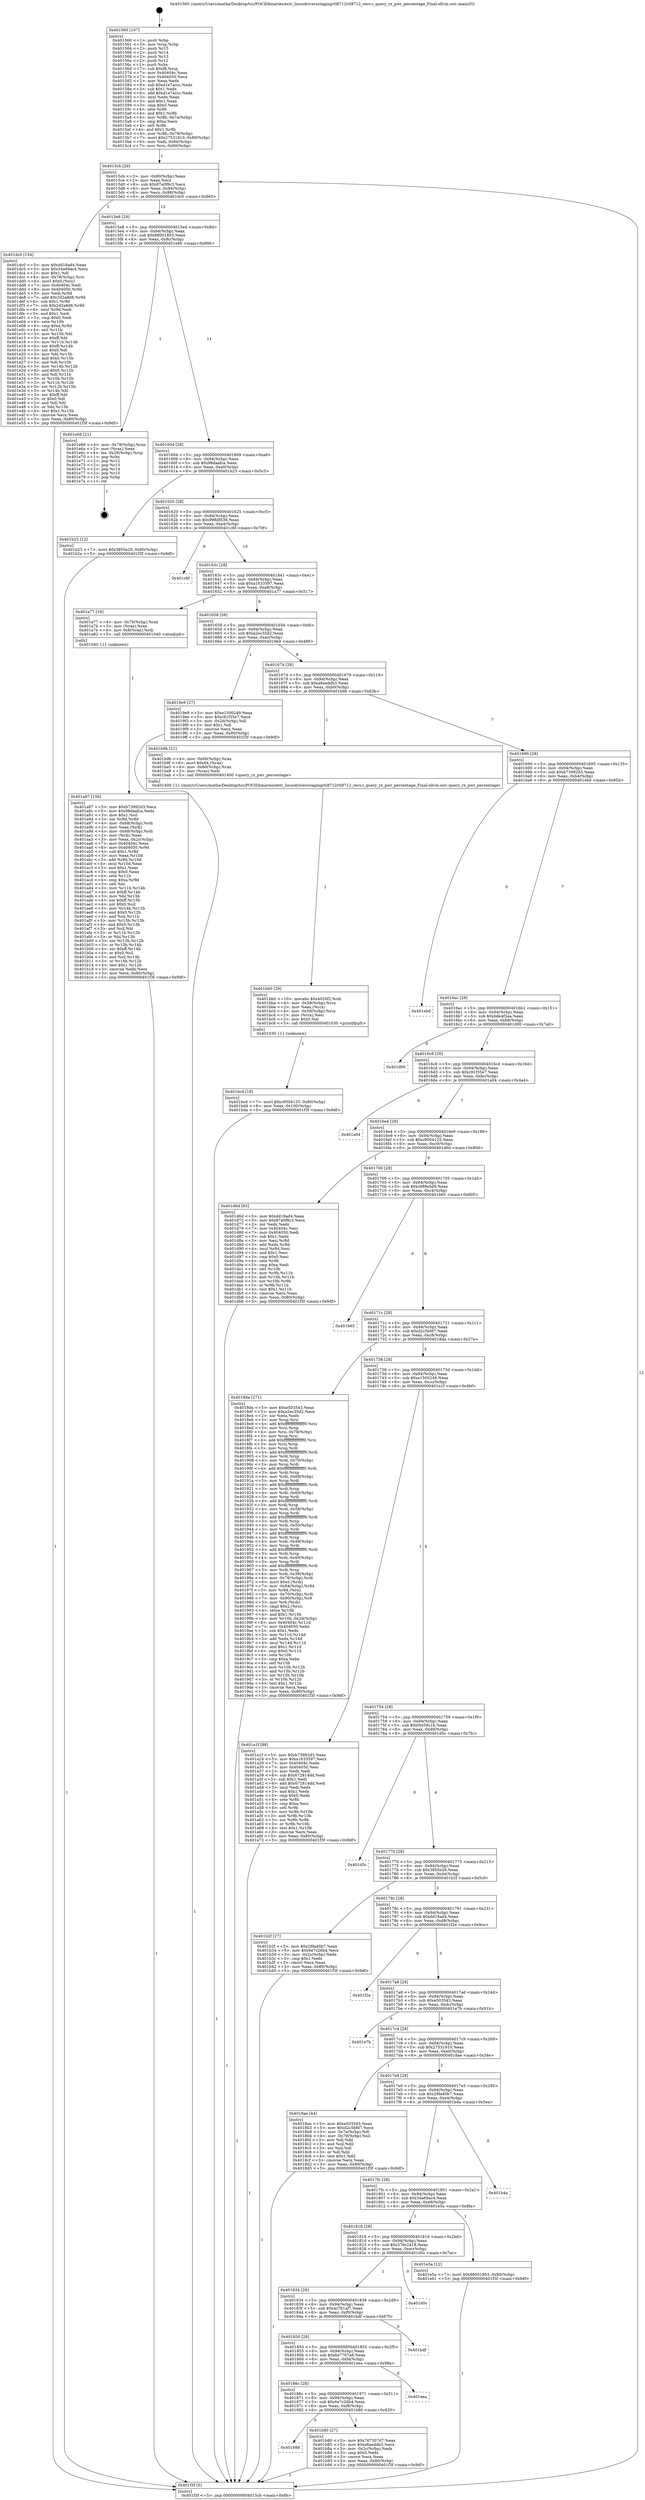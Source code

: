 digraph "0x401560" {
  label = "0x401560 (/mnt/c/Users/mathe/Desktop/tcc/POCII/binaries/extr_linuxdriversstagingrtl8712rtl8712_recv.c_query_rx_pwr_percentage_Final-ollvm.out::main(0))"
  labelloc = "t"
  node[shape=record]

  Entry [label="",width=0.3,height=0.3,shape=circle,fillcolor=black,style=filled]
  "0x4015cb" [label="{
     0x4015cb [29]\l
     | [instrs]\l
     &nbsp;&nbsp;0x4015cb \<+3\>: mov -0x80(%rbp),%eax\l
     &nbsp;&nbsp;0x4015ce \<+2\>: mov %eax,%ecx\l
     &nbsp;&nbsp;0x4015d0 \<+6\>: sub $0x87a0f8c3,%ecx\l
     &nbsp;&nbsp;0x4015d6 \<+6\>: mov %eax,-0x94(%rbp)\l
     &nbsp;&nbsp;0x4015dc \<+6\>: mov %ecx,-0x98(%rbp)\l
     &nbsp;&nbsp;0x4015e2 \<+6\>: je 0000000000401dc0 \<main+0x860\>\l
  }"]
  "0x401dc0" [label="{
     0x401dc0 [154]\l
     | [instrs]\l
     &nbsp;&nbsp;0x401dc0 \<+5\>: mov $0xdd18ad4,%eax\l
     &nbsp;&nbsp;0x401dc5 \<+5\>: mov $0x34a69ac4,%ecx\l
     &nbsp;&nbsp;0x401dca \<+2\>: mov $0x1,%dl\l
     &nbsp;&nbsp;0x401dcc \<+4\>: mov -0x78(%rbp),%rsi\l
     &nbsp;&nbsp;0x401dd0 \<+6\>: movl $0x0,(%rsi)\l
     &nbsp;&nbsp;0x401dd6 \<+7\>: mov 0x40404c,%edi\l
     &nbsp;&nbsp;0x401ddd \<+8\>: mov 0x404050,%r8d\l
     &nbsp;&nbsp;0x401de5 \<+3\>: mov %edi,%r9d\l
     &nbsp;&nbsp;0x401de8 \<+7\>: add $0x2d2a8d8,%r9d\l
     &nbsp;&nbsp;0x401def \<+4\>: sub $0x1,%r9d\l
     &nbsp;&nbsp;0x401df3 \<+7\>: sub $0x2d2a8d8,%r9d\l
     &nbsp;&nbsp;0x401dfa \<+4\>: imul %r9d,%edi\l
     &nbsp;&nbsp;0x401dfe \<+3\>: and $0x1,%edi\l
     &nbsp;&nbsp;0x401e01 \<+3\>: cmp $0x0,%edi\l
     &nbsp;&nbsp;0x401e04 \<+4\>: sete %r10b\l
     &nbsp;&nbsp;0x401e08 \<+4\>: cmp $0xa,%r8d\l
     &nbsp;&nbsp;0x401e0c \<+4\>: setl %r11b\l
     &nbsp;&nbsp;0x401e10 \<+3\>: mov %r10b,%bl\l
     &nbsp;&nbsp;0x401e13 \<+3\>: xor $0xff,%bl\l
     &nbsp;&nbsp;0x401e16 \<+3\>: mov %r11b,%r14b\l
     &nbsp;&nbsp;0x401e19 \<+4\>: xor $0xff,%r14b\l
     &nbsp;&nbsp;0x401e1d \<+3\>: xor $0x0,%dl\l
     &nbsp;&nbsp;0x401e20 \<+3\>: mov %bl,%r15b\l
     &nbsp;&nbsp;0x401e23 \<+4\>: and $0x0,%r15b\l
     &nbsp;&nbsp;0x401e27 \<+3\>: and %dl,%r10b\l
     &nbsp;&nbsp;0x401e2a \<+3\>: mov %r14b,%r12b\l
     &nbsp;&nbsp;0x401e2d \<+4\>: and $0x0,%r12b\l
     &nbsp;&nbsp;0x401e31 \<+3\>: and %dl,%r11b\l
     &nbsp;&nbsp;0x401e34 \<+3\>: or %r10b,%r15b\l
     &nbsp;&nbsp;0x401e37 \<+3\>: or %r11b,%r12b\l
     &nbsp;&nbsp;0x401e3a \<+3\>: xor %r12b,%r15b\l
     &nbsp;&nbsp;0x401e3d \<+3\>: or %r14b,%bl\l
     &nbsp;&nbsp;0x401e40 \<+3\>: xor $0xff,%bl\l
     &nbsp;&nbsp;0x401e43 \<+3\>: or $0x0,%dl\l
     &nbsp;&nbsp;0x401e46 \<+2\>: and %dl,%bl\l
     &nbsp;&nbsp;0x401e48 \<+3\>: or %bl,%r15b\l
     &nbsp;&nbsp;0x401e4b \<+4\>: test $0x1,%r15b\l
     &nbsp;&nbsp;0x401e4f \<+3\>: cmovne %ecx,%eax\l
     &nbsp;&nbsp;0x401e52 \<+3\>: mov %eax,-0x80(%rbp)\l
     &nbsp;&nbsp;0x401e55 \<+5\>: jmp 0000000000401f3f \<main+0x9df\>\l
  }"]
  "0x4015e8" [label="{
     0x4015e8 [28]\l
     | [instrs]\l
     &nbsp;&nbsp;0x4015e8 \<+5\>: jmp 00000000004015ed \<main+0x8d\>\l
     &nbsp;&nbsp;0x4015ed \<+6\>: mov -0x94(%rbp),%eax\l
     &nbsp;&nbsp;0x4015f3 \<+5\>: sub $0x88001803,%eax\l
     &nbsp;&nbsp;0x4015f8 \<+6\>: mov %eax,-0x9c(%rbp)\l
     &nbsp;&nbsp;0x4015fe \<+6\>: je 0000000000401e66 \<main+0x906\>\l
  }"]
  Exit [label="",width=0.3,height=0.3,shape=circle,fillcolor=black,style=filled,peripheries=2]
  "0x401e66" [label="{
     0x401e66 [21]\l
     | [instrs]\l
     &nbsp;&nbsp;0x401e66 \<+4\>: mov -0x78(%rbp),%rax\l
     &nbsp;&nbsp;0x401e6a \<+2\>: mov (%rax),%eax\l
     &nbsp;&nbsp;0x401e6c \<+4\>: lea -0x28(%rbp),%rsp\l
     &nbsp;&nbsp;0x401e70 \<+1\>: pop %rbx\l
     &nbsp;&nbsp;0x401e71 \<+2\>: pop %r12\l
     &nbsp;&nbsp;0x401e73 \<+2\>: pop %r13\l
     &nbsp;&nbsp;0x401e75 \<+2\>: pop %r14\l
     &nbsp;&nbsp;0x401e77 \<+2\>: pop %r15\l
     &nbsp;&nbsp;0x401e79 \<+1\>: pop %rbp\l
     &nbsp;&nbsp;0x401e7a \<+1\>: ret\l
  }"]
  "0x401604" [label="{
     0x401604 [28]\l
     | [instrs]\l
     &nbsp;&nbsp;0x401604 \<+5\>: jmp 0000000000401609 \<main+0xa9\>\l
     &nbsp;&nbsp;0x401609 \<+6\>: mov -0x94(%rbp),%eax\l
     &nbsp;&nbsp;0x40160f \<+5\>: sub $0x98daafca,%eax\l
     &nbsp;&nbsp;0x401614 \<+6\>: mov %eax,-0xa0(%rbp)\l
     &nbsp;&nbsp;0x40161a \<+6\>: je 0000000000401b23 \<main+0x5c3\>\l
  }"]
  "0x401bcd" [label="{
     0x401bcd [18]\l
     | [instrs]\l
     &nbsp;&nbsp;0x401bcd \<+7\>: movl $0xc9504125,-0x80(%rbp)\l
     &nbsp;&nbsp;0x401bd4 \<+6\>: mov %eax,-0x100(%rbp)\l
     &nbsp;&nbsp;0x401bda \<+5\>: jmp 0000000000401f3f \<main+0x9df\>\l
  }"]
  "0x401b23" [label="{
     0x401b23 [12]\l
     | [instrs]\l
     &nbsp;&nbsp;0x401b23 \<+7\>: movl $0x3855e29,-0x80(%rbp)\l
     &nbsp;&nbsp;0x401b2a \<+5\>: jmp 0000000000401f3f \<main+0x9df\>\l
  }"]
  "0x401620" [label="{
     0x401620 [28]\l
     | [instrs]\l
     &nbsp;&nbsp;0x401620 \<+5\>: jmp 0000000000401625 \<main+0xc5\>\l
     &nbsp;&nbsp;0x401625 \<+6\>: mov -0x94(%rbp),%eax\l
     &nbsp;&nbsp;0x40162b \<+5\>: sub $0x998df536,%eax\l
     &nbsp;&nbsp;0x401630 \<+6\>: mov %eax,-0xa4(%rbp)\l
     &nbsp;&nbsp;0x401636 \<+6\>: je 0000000000401c6f \<main+0x70f\>\l
  }"]
  "0x401bb0" [label="{
     0x401bb0 [29]\l
     | [instrs]\l
     &nbsp;&nbsp;0x401bb0 \<+10\>: movabs $0x4020f2,%rdi\l
     &nbsp;&nbsp;0x401bba \<+4\>: mov -0x58(%rbp),%rcx\l
     &nbsp;&nbsp;0x401bbe \<+2\>: mov %eax,(%rcx)\l
     &nbsp;&nbsp;0x401bc0 \<+4\>: mov -0x58(%rbp),%rcx\l
     &nbsp;&nbsp;0x401bc4 \<+2\>: mov (%rcx),%esi\l
     &nbsp;&nbsp;0x401bc6 \<+2\>: mov $0x0,%al\l
     &nbsp;&nbsp;0x401bc8 \<+5\>: call 0000000000401030 \<printf@plt\>\l
     | [calls]\l
     &nbsp;&nbsp;0x401030 \{1\} (unknown)\l
  }"]
  "0x401c6f" [label="{
     0x401c6f\l
  }", style=dashed]
  "0x40163c" [label="{
     0x40163c [28]\l
     | [instrs]\l
     &nbsp;&nbsp;0x40163c \<+5\>: jmp 0000000000401641 \<main+0xe1\>\l
     &nbsp;&nbsp;0x401641 \<+6\>: mov -0x94(%rbp),%eax\l
     &nbsp;&nbsp;0x401647 \<+5\>: sub $0xa1633597,%eax\l
     &nbsp;&nbsp;0x40164c \<+6\>: mov %eax,-0xa8(%rbp)\l
     &nbsp;&nbsp;0x401652 \<+6\>: je 0000000000401a77 \<main+0x517\>\l
  }"]
  "0x401888" [label="{
     0x401888\l
  }", style=dashed]
  "0x401a77" [label="{
     0x401a77 [16]\l
     | [instrs]\l
     &nbsp;&nbsp;0x401a77 \<+4\>: mov -0x70(%rbp),%rax\l
     &nbsp;&nbsp;0x401a7b \<+3\>: mov (%rax),%rax\l
     &nbsp;&nbsp;0x401a7e \<+4\>: mov 0x8(%rax),%rdi\l
     &nbsp;&nbsp;0x401a82 \<+5\>: call 0000000000401040 \<atoi@plt\>\l
     | [calls]\l
     &nbsp;&nbsp;0x401040 \{1\} (unknown)\l
  }"]
  "0x401658" [label="{
     0x401658 [28]\l
     | [instrs]\l
     &nbsp;&nbsp;0x401658 \<+5\>: jmp 000000000040165d \<main+0xfd\>\l
     &nbsp;&nbsp;0x40165d \<+6\>: mov -0x94(%rbp),%eax\l
     &nbsp;&nbsp;0x401663 \<+5\>: sub $0xa2ec35d2,%eax\l
     &nbsp;&nbsp;0x401668 \<+6\>: mov %eax,-0xac(%rbp)\l
     &nbsp;&nbsp;0x40166e \<+6\>: je 00000000004019e9 \<main+0x489\>\l
  }"]
  "0x401b80" [label="{
     0x401b80 [27]\l
     | [instrs]\l
     &nbsp;&nbsp;0x401b80 \<+5\>: mov $0x767307d7,%eax\l
     &nbsp;&nbsp;0x401b85 \<+5\>: mov $0xa6aeddb3,%ecx\l
     &nbsp;&nbsp;0x401b8a \<+3\>: mov -0x2c(%rbp),%edx\l
     &nbsp;&nbsp;0x401b8d \<+3\>: cmp $0x0,%edx\l
     &nbsp;&nbsp;0x401b90 \<+3\>: cmove %ecx,%eax\l
     &nbsp;&nbsp;0x401b93 \<+3\>: mov %eax,-0x80(%rbp)\l
     &nbsp;&nbsp;0x401b96 \<+5\>: jmp 0000000000401f3f \<main+0x9df\>\l
  }"]
  "0x4019e9" [label="{
     0x4019e9 [27]\l
     | [instrs]\l
     &nbsp;&nbsp;0x4019e9 \<+5\>: mov $0xe1500249,%eax\l
     &nbsp;&nbsp;0x4019ee \<+5\>: mov $0xc91f35e7,%ecx\l
     &nbsp;&nbsp;0x4019f3 \<+3\>: mov -0x2d(%rbp),%dl\l
     &nbsp;&nbsp;0x4019f6 \<+3\>: test $0x1,%dl\l
     &nbsp;&nbsp;0x4019f9 \<+3\>: cmovne %ecx,%eax\l
     &nbsp;&nbsp;0x4019fc \<+3\>: mov %eax,-0x80(%rbp)\l
     &nbsp;&nbsp;0x4019ff \<+5\>: jmp 0000000000401f3f \<main+0x9df\>\l
  }"]
  "0x401674" [label="{
     0x401674 [28]\l
     | [instrs]\l
     &nbsp;&nbsp;0x401674 \<+5\>: jmp 0000000000401679 \<main+0x119\>\l
     &nbsp;&nbsp;0x401679 \<+6\>: mov -0x94(%rbp),%eax\l
     &nbsp;&nbsp;0x40167f \<+5\>: sub $0xa6aeddb3,%eax\l
     &nbsp;&nbsp;0x401684 \<+6\>: mov %eax,-0xb0(%rbp)\l
     &nbsp;&nbsp;0x40168a \<+6\>: je 0000000000401b9b \<main+0x63b\>\l
  }"]
  "0x40186c" [label="{
     0x40186c [28]\l
     | [instrs]\l
     &nbsp;&nbsp;0x40186c \<+5\>: jmp 0000000000401871 \<main+0x311\>\l
     &nbsp;&nbsp;0x401871 \<+6\>: mov -0x94(%rbp),%eax\l
     &nbsp;&nbsp;0x401877 \<+5\>: sub $0x6e7c26b4,%eax\l
     &nbsp;&nbsp;0x40187c \<+6\>: mov %eax,-0xf8(%rbp)\l
     &nbsp;&nbsp;0x401882 \<+6\>: je 0000000000401b80 \<main+0x620\>\l
  }"]
  "0x401b9b" [label="{
     0x401b9b [21]\l
     | [instrs]\l
     &nbsp;&nbsp;0x401b9b \<+4\>: mov -0x60(%rbp),%rax\l
     &nbsp;&nbsp;0x401b9f \<+6\>: movl $0x64,(%rax)\l
     &nbsp;&nbsp;0x401ba5 \<+4\>: mov -0x60(%rbp),%rax\l
     &nbsp;&nbsp;0x401ba9 \<+2\>: mov (%rax),%edi\l
     &nbsp;&nbsp;0x401bab \<+5\>: call 0000000000401400 \<query_rx_pwr_percentage\>\l
     | [calls]\l
     &nbsp;&nbsp;0x401400 \{1\} (/mnt/c/Users/mathe/Desktop/tcc/POCII/binaries/extr_linuxdriversstagingrtl8712rtl8712_recv.c_query_rx_pwr_percentage_Final-ollvm.out::query_rx_pwr_percentage)\l
  }"]
  "0x401690" [label="{
     0x401690 [28]\l
     | [instrs]\l
     &nbsp;&nbsp;0x401690 \<+5\>: jmp 0000000000401695 \<main+0x135\>\l
     &nbsp;&nbsp;0x401695 \<+6\>: mov -0x94(%rbp),%eax\l
     &nbsp;&nbsp;0x40169b \<+5\>: sub $0xb73992d3,%eax\l
     &nbsp;&nbsp;0x4016a0 \<+6\>: mov %eax,-0xb4(%rbp)\l
     &nbsp;&nbsp;0x4016a6 \<+6\>: je 0000000000401ebd \<main+0x95d\>\l
  }"]
  "0x401eea" [label="{
     0x401eea\l
  }", style=dashed]
  "0x401ebd" [label="{
     0x401ebd\l
  }", style=dashed]
  "0x4016ac" [label="{
     0x4016ac [28]\l
     | [instrs]\l
     &nbsp;&nbsp;0x4016ac \<+5\>: jmp 00000000004016b1 \<main+0x151\>\l
     &nbsp;&nbsp;0x4016b1 \<+6\>: mov -0x94(%rbp),%eax\l
     &nbsp;&nbsp;0x4016b7 \<+5\>: sub $0xbde4f3ea,%eax\l
     &nbsp;&nbsp;0x4016bc \<+6\>: mov %eax,-0xb8(%rbp)\l
     &nbsp;&nbsp;0x4016c2 \<+6\>: je 0000000000401d00 \<main+0x7a0\>\l
  }"]
  "0x401850" [label="{
     0x401850 [28]\l
     | [instrs]\l
     &nbsp;&nbsp;0x401850 \<+5\>: jmp 0000000000401855 \<main+0x2f5\>\l
     &nbsp;&nbsp;0x401855 \<+6\>: mov -0x94(%rbp),%eax\l
     &nbsp;&nbsp;0x40185b \<+5\>: sub $0x6e7767a6,%eax\l
     &nbsp;&nbsp;0x401860 \<+6\>: mov %eax,-0xf4(%rbp)\l
     &nbsp;&nbsp;0x401866 \<+6\>: je 0000000000401eea \<main+0x98a\>\l
  }"]
  "0x401d00" [label="{
     0x401d00\l
  }", style=dashed]
  "0x4016c8" [label="{
     0x4016c8 [28]\l
     | [instrs]\l
     &nbsp;&nbsp;0x4016c8 \<+5\>: jmp 00000000004016cd \<main+0x16d\>\l
     &nbsp;&nbsp;0x4016cd \<+6\>: mov -0x94(%rbp),%eax\l
     &nbsp;&nbsp;0x4016d3 \<+5\>: sub $0xc91f35e7,%eax\l
     &nbsp;&nbsp;0x4016d8 \<+6\>: mov %eax,-0xbc(%rbp)\l
     &nbsp;&nbsp;0x4016de \<+6\>: je 0000000000401a04 \<main+0x4a4\>\l
  }"]
  "0x401bdf" [label="{
     0x401bdf\l
  }", style=dashed]
  "0x401a04" [label="{
     0x401a04\l
  }", style=dashed]
  "0x4016e4" [label="{
     0x4016e4 [28]\l
     | [instrs]\l
     &nbsp;&nbsp;0x4016e4 \<+5\>: jmp 00000000004016e9 \<main+0x189\>\l
     &nbsp;&nbsp;0x4016e9 \<+6\>: mov -0x94(%rbp),%eax\l
     &nbsp;&nbsp;0x4016ef \<+5\>: sub $0xc9504125,%eax\l
     &nbsp;&nbsp;0x4016f4 \<+6\>: mov %eax,-0xc0(%rbp)\l
     &nbsp;&nbsp;0x4016fa \<+6\>: je 0000000000401d6d \<main+0x80d\>\l
  }"]
  "0x401834" [label="{
     0x401834 [28]\l
     | [instrs]\l
     &nbsp;&nbsp;0x401834 \<+5\>: jmp 0000000000401839 \<main+0x2d9\>\l
     &nbsp;&nbsp;0x401839 \<+6\>: mov -0x94(%rbp),%eax\l
     &nbsp;&nbsp;0x40183f \<+5\>: sub $0x4c761af7,%eax\l
     &nbsp;&nbsp;0x401844 \<+6\>: mov %eax,-0xf0(%rbp)\l
     &nbsp;&nbsp;0x40184a \<+6\>: je 0000000000401bdf \<main+0x67f\>\l
  }"]
  "0x401d6d" [label="{
     0x401d6d [83]\l
     | [instrs]\l
     &nbsp;&nbsp;0x401d6d \<+5\>: mov $0xdd18ad4,%eax\l
     &nbsp;&nbsp;0x401d72 \<+5\>: mov $0x87a0f8c3,%ecx\l
     &nbsp;&nbsp;0x401d77 \<+2\>: xor %edx,%edx\l
     &nbsp;&nbsp;0x401d79 \<+7\>: mov 0x40404c,%esi\l
     &nbsp;&nbsp;0x401d80 \<+7\>: mov 0x404050,%edi\l
     &nbsp;&nbsp;0x401d87 \<+3\>: sub $0x1,%edx\l
     &nbsp;&nbsp;0x401d8a \<+3\>: mov %esi,%r8d\l
     &nbsp;&nbsp;0x401d8d \<+3\>: add %edx,%r8d\l
     &nbsp;&nbsp;0x401d90 \<+4\>: imul %r8d,%esi\l
     &nbsp;&nbsp;0x401d94 \<+3\>: and $0x1,%esi\l
     &nbsp;&nbsp;0x401d97 \<+3\>: cmp $0x0,%esi\l
     &nbsp;&nbsp;0x401d9a \<+4\>: sete %r9b\l
     &nbsp;&nbsp;0x401d9e \<+3\>: cmp $0xa,%edi\l
     &nbsp;&nbsp;0x401da1 \<+4\>: setl %r10b\l
     &nbsp;&nbsp;0x401da5 \<+3\>: mov %r9b,%r11b\l
     &nbsp;&nbsp;0x401da8 \<+3\>: and %r10b,%r11b\l
     &nbsp;&nbsp;0x401dab \<+3\>: xor %r10b,%r9b\l
     &nbsp;&nbsp;0x401dae \<+3\>: or %r9b,%r11b\l
     &nbsp;&nbsp;0x401db1 \<+4\>: test $0x1,%r11b\l
     &nbsp;&nbsp;0x401db5 \<+3\>: cmovne %ecx,%eax\l
     &nbsp;&nbsp;0x401db8 \<+3\>: mov %eax,-0x80(%rbp)\l
     &nbsp;&nbsp;0x401dbb \<+5\>: jmp 0000000000401f3f \<main+0x9df\>\l
  }"]
  "0x401700" [label="{
     0x401700 [28]\l
     | [instrs]\l
     &nbsp;&nbsp;0x401700 \<+5\>: jmp 0000000000401705 \<main+0x1a5\>\l
     &nbsp;&nbsp;0x401705 \<+6\>: mov -0x94(%rbp),%eax\l
     &nbsp;&nbsp;0x40170b \<+5\>: sub $0xc989a5d9,%eax\l
     &nbsp;&nbsp;0x401710 \<+6\>: mov %eax,-0xc4(%rbp)\l
     &nbsp;&nbsp;0x401716 \<+6\>: je 0000000000401b65 \<main+0x605\>\l
  }"]
  "0x401d0c" [label="{
     0x401d0c\l
  }", style=dashed]
  "0x401b65" [label="{
     0x401b65\l
  }", style=dashed]
  "0x40171c" [label="{
     0x40171c [28]\l
     | [instrs]\l
     &nbsp;&nbsp;0x40171c \<+5\>: jmp 0000000000401721 \<main+0x1c1\>\l
     &nbsp;&nbsp;0x401721 \<+6\>: mov -0x94(%rbp),%eax\l
     &nbsp;&nbsp;0x401727 \<+5\>: sub $0xd2c5bfd7,%eax\l
     &nbsp;&nbsp;0x40172c \<+6\>: mov %eax,-0xc8(%rbp)\l
     &nbsp;&nbsp;0x401732 \<+6\>: je 00000000004018da \<main+0x37a\>\l
  }"]
  "0x401818" [label="{
     0x401818 [28]\l
     | [instrs]\l
     &nbsp;&nbsp;0x401818 \<+5\>: jmp 000000000040181d \<main+0x2bd\>\l
     &nbsp;&nbsp;0x40181d \<+6\>: mov -0x94(%rbp),%eax\l
     &nbsp;&nbsp;0x401823 \<+5\>: sub $0x376c2418,%eax\l
     &nbsp;&nbsp;0x401828 \<+6\>: mov %eax,-0xec(%rbp)\l
     &nbsp;&nbsp;0x40182e \<+6\>: je 0000000000401d0c \<main+0x7ac\>\l
  }"]
  "0x4018da" [label="{
     0x4018da [271]\l
     | [instrs]\l
     &nbsp;&nbsp;0x4018da \<+5\>: mov $0xe503543,%eax\l
     &nbsp;&nbsp;0x4018df \<+5\>: mov $0xa2ec35d2,%ecx\l
     &nbsp;&nbsp;0x4018e4 \<+2\>: xor %edx,%edx\l
     &nbsp;&nbsp;0x4018e6 \<+3\>: mov %rsp,%rsi\l
     &nbsp;&nbsp;0x4018e9 \<+4\>: add $0xfffffffffffffff0,%rsi\l
     &nbsp;&nbsp;0x4018ed \<+3\>: mov %rsi,%rsp\l
     &nbsp;&nbsp;0x4018f0 \<+4\>: mov %rsi,-0x78(%rbp)\l
     &nbsp;&nbsp;0x4018f4 \<+3\>: mov %rsp,%rsi\l
     &nbsp;&nbsp;0x4018f7 \<+4\>: add $0xfffffffffffffff0,%rsi\l
     &nbsp;&nbsp;0x4018fb \<+3\>: mov %rsi,%rsp\l
     &nbsp;&nbsp;0x4018fe \<+3\>: mov %rsp,%rdi\l
     &nbsp;&nbsp;0x401901 \<+4\>: add $0xfffffffffffffff0,%rdi\l
     &nbsp;&nbsp;0x401905 \<+3\>: mov %rdi,%rsp\l
     &nbsp;&nbsp;0x401908 \<+4\>: mov %rdi,-0x70(%rbp)\l
     &nbsp;&nbsp;0x40190c \<+3\>: mov %rsp,%rdi\l
     &nbsp;&nbsp;0x40190f \<+4\>: add $0xfffffffffffffff0,%rdi\l
     &nbsp;&nbsp;0x401913 \<+3\>: mov %rdi,%rsp\l
     &nbsp;&nbsp;0x401916 \<+4\>: mov %rdi,-0x68(%rbp)\l
     &nbsp;&nbsp;0x40191a \<+3\>: mov %rsp,%rdi\l
     &nbsp;&nbsp;0x40191d \<+4\>: add $0xfffffffffffffff0,%rdi\l
     &nbsp;&nbsp;0x401921 \<+3\>: mov %rdi,%rsp\l
     &nbsp;&nbsp;0x401924 \<+4\>: mov %rdi,-0x60(%rbp)\l
     &nbsp;&nbsp;0x401928 \<+3\>: mov %rsp,%rdi\l
     &nbsp;&nbsp;0x40192b \<+4\>: add $0xfffffffffffffff0,%rdi\l
     &nbsp;&nbsp;0x40192f \<+3\>: mov %rdi,%rsp\l
     &nbsp;&nbsp;0x401932 \<+4\>: mov %rdi,-0x58(%rbp)\l
     &nbsp;&nbsp;0x401936 \<+3\>: mov %rsp,%rdi\l
     &nbsp;&nbsp;0x401939 \<+4\>: add $0xfffffffffffffff0,%rdi\l
     &nbsp;&nbsp;0x40193d \<+3\>: mov %rdi,%rsp\l
     &nbsp;&nbsp;0x401940 \<+4\>: mov %rdi,-0x50(%rbp)\l
     &nbsp;&nbsp;0x401944 \<+3\>: mov %rsp,%rdi\l
     &nbsp;&nbsp;0x401947 \<+4\>: add $0xfffffffffffffff0,%rdi\l
     &nbsp;&nbsp;0x40194b \<+3\>: mov %rdi,%rsp\l
     &nbsp;&nbsp;0x40194e \<+4\>: mov %rdi,-0x48(%rbp)\l
     &nbsp;&nbsp;0x401952 \<+3\>: mov %rsp,%rdi\l
     &nbsp;&nbsp;0x401955 \<+4\>: add $0xfffffffffffffff0,%rdi\l
     &nbsp;&nbsp;0x401959 \<+3\>: mov %rdi,%rsp\l
     &nbsp;&nbsp;0x40195c \<+4\>: mov %rdi,-0x40(%rbp)\l
     &nbsp;&nbsp;0x401960 \<+3\>: mov %rsp,%rdi\l
     &nbsp;&nbsp;0x401963 \<+4\>: add $0xfffffffffffffff0,%rdi\l
     &nbsp;&nbsp;0x401967 \<+3\>: mov %rdi,%rsp\l
     &nbsp;&nbsp;0x40196a \<+4\>: mov %rdi,-0x38(%rbp)\l
     &nbsp;&nbsp;0x40196e \<+4\>: mov -0x78(%rbp),%rdi\l
     &nbsp;&nbsp;0x401972 \<+6\>: movl $0x0,(%rdi)\l
     &nbsp;&nbsp;0x401978 \<+7\>: mov -0x84(%rbp),%r8d\l
     &nbsp;&nbsp;0x40197f \<+3\>: mov %r8d,(%rsi)\l
     &nbsp;&nbsp;0x401982 \<+4\>: mov -0x70(%rbp),%rdi\l
     &nbsp;&nbsp;0x401986 \<+7\>: mov -0x90(%rbp),%r9\l
     &nbsp;&nbsp;0x40198d \<+3\>: mov %r9,(%rdi)\l
     &nbsp;&nbsp;0x401990 \<+3\>: cmpl $0x2,(%rsi)\l
     &nbsp;&nbsp;0x401993 \<+4\>: setne %r10b\l
     &nbsp;&nbsp;0x401997 \<+4\>: and $0x1,%r10b\l
     &nbsp;&nbsp;0x40199b \<+4\>: mov %r10b,-0x2d(%rbp)\l
     &nbsp;&nbsp;0x40199f \<+8\>: mov 0x40404c,%r11d\l
     &nbsp;&nbsp;0x4019a7 \<+7\>: mov 0x404050,%ebx\l
     &nbsp;&nbsp;0x4019ae \<+3\>: sub $0x1,%edx\l
     &nbsp;&nbsp;0x4019b1 \<+3\>: mov %r11d,%r14d\l
     &nbsp;&nbsp;0x4019b4 \<+3\>: add %edx,%r14d\l
     &nbsp;&nbsp;0x4019b7 \<+4\>: imul %r14d,%r11d\l
     &nbsp;&nbsp;0x4019bb \<+4\>: and $0x1,%r11d\l
     &nbsp;&nbsp;0x4019bf \<+4\>: cmp $0x0,%r11d\l
     &nbsp;&nbsp;0x4019c3 \<+4\>: sete %r10b\l
     &nbsp;&nbsp;0x4019c7 \<+3\>: cmp $0xa,%ebx\l
     &nbsp;&nbsp;0x4019ca \<+4\>: setl %r15b\l
     &nbsp;&nbsp;0x4019ce \<+3\>: mov %r10b,%r12b\l
     &nbsp;&nbsp;0x4019d1 \<+3\>: and %r15b,%r12b\l
     &nbsp;&nbsp;0x4019d4 \<+3\>: xor %r15b,%r10b\l
     &nbsp;&nbsp;0x4019d7 \<+3\>: or %r10b,%r12b\l
     &nbsp;&nbsp;0x4019da \<+4\>: test $0x1,%r12b\l
     &nbsp;&nbsp;0x4019de \<+3\>: cmovne %ecx,%eax\l
     &nbsp;&nbsp;0x4019e1 \<+3\>: mov %eax,-0x80(%rbp)\l
     &nbsp;&nbsp;0x4019e4 \<+5\>: jmp 0000000000401f3f \<main+0x9df\>\l
  }"]
  "0x401738" [label="{
     0x401738 [28]\l
     | [instrs]\l
     &nbsp;&nbsp;0x401738 \<+5\>: jmp 000000000040173d \<main+0x1dd\>\l
     &nbsp;&nbsp;0x40173d \<+6\>: mov -0x94(%rbp),%eax\l
     &nbsp;&nbsp;0x401743 \<+5\>: sub $0xe1500249,%eax\l
     &nbsp;&nbsp;0x401748 \<+6\>: mov %eax,-0xcc(%rbp)\l
     &nbsp;&nbsp;0x40174e \<+6\>: je 0000000000401a1f \<main+0x4bf\>\l
  }"]
  "0x401e5a" [label="{
     0x401e5a [12]\l
     | [instrs]\l
     &nbsp;&nbsp;0x401e5a \<+7\>: movl $0x88001803,-0x80(%rbp)\l
     &nbsp;&nbsp;0x401e61 \<+5\>: jmp 0000000000401f3f \<main+0x9df\>\l
  }"]
  "0x401a1f" [label="{
     0x401a1f [88]\l
     | [instrs]\l
     &nbsp;&nbsp;0x401a1f \<+5\>: mov $0xb73992d3,%eax\l
     &nbsp;&nbsp;0x401a24 \<+5\>: mov $0xa1633597,%ecx\l
     &nbsp;&nbsp;0x401a29 \<+7\>: mov 0x40404c,%edx\l
     &nbsp;&nbsp;0x401a30 \<+7\>: mov 0x404050,%esi\l
     &nbsp;&nbsp;0x401a37 \<+2\>: mov %edx,%edi\l
     &nbsp;&nbsp;0x401a39 \<+6\>: sub $0x672814dd,%edi\l
     &nbsp;&nbsp;0x401a3f \<+3\>: sub $0x1,%edi\l
     &nbsp;&nbsp;0x401a42 \<+6\>: add $0x672814dd,%edi\l
     &nbsp;&nbsp;0x401a48 \<+3\>: imul %edi,%edx\l
     &nbsp;&nbsp;0x401a4b \<+3\>: and $0x1,%edx\l
     &nbsp;&nbsp;0x401a4e \<+3\>: cmp $0x0,%edx\l
     &nbsp;&nbsp;0x401a51 \<+4\>: sete %r8b\l
     &nbsp;&nbsp;0x401a55 \<+3\>: cmp $0xa,%esi\l
     &nbsp;&nbsp;0x401a58 \<+4\>: setl %r9b\l
     &nbsp;&nbsp;0x401a5c \<+3\>: mov %r8b,%r10b\l
     &nbsp;&nbsp;0x401a5f \<+3\>: and %r9b,%r10b\l
     &nbsp;&nbsp;0x401a62 \<+3\>: xor %r9b,%r8b\l
     &nbsp;&nbsp;0x401a65 \<+3\>: or %r8b,%r10b\l
     &nbsp;&nbsp;0x401a68 \<+4\>: test $0x1,%r10b\l
     &nbsp;&nbsp;0x401a6c \<+3\>: cmovne %ecx,%eax\l
     &nbsp;&nbsp;0x401a6f \<+3\>: mov %eax,-0x80(%rbp)\l
     &nbsp;&nbsp;0x401a72 \<+5\>: jmp 0000000000401f3f \<main+0x9df\>\l
  }"]
  "0x401754" [label="{
     0x401754 [28]\l
     | [instrs]\l
     &nbsp;&nbsp;0x401754 \<+5\>: jmp 0000000000401759 \<main+0x1f9\>\l
     &nbsp;&nbsp;0x401759 \<+6\>: mov -0x94(%rbp),%eax\l
     &nbsp;&nbsp;0x40175f \<+5\>: sub $0xf4058c1b,%eax\l
     &nbsp;&nbsp;0x401764 \<+6\>: mov %eax,-0xd0(%rbp)\l
     &nbsp;&nbsp;0x40176a \<+6\>: je 0000000000401d5c \<main+0x7fc\>\l
  }"]
  "0x4017fc" [label="{
     0x4017fc [28]\l
     | [instrs]\l
     &nbsp;&nbsp;0x4017fc \<+5\>: jmp 0000000000401801 \<main+0x2a1\>\l
     &nbsp;&nbsp;0x401801 \<+6\>: mov -0x94(%rbp),%eax\l
     &nbsp;&nbsp;0x401807 \<+5\>: sub $0x34a69ac4,%eax\l
     &nbsp;&nbsp;0x40180c \<+6\>: mov %eax,-0xe8(%rbp)\l
     &nbsp;&nbsp;0x401812 \<+6\>: je 0000000000401e5a \<main+0x8fa\>\l
  }"]
  "0x401d5c" [label="{
     0x401d5c\l
  }", style=dashed]
  "0x401770" [label="{
     0x401770 [28]\l
     | [instrs]\l
     &nbsp;&nbsp;0x401770 \<+5\>: jmp 0000000000401775 \<main+0x215\>\l
     &nbsp;&nbsp;0x401775 \<+6\>: mov -0x94(%rbp),%eax\l
     &nbsp;&nbsp;0x40177b \<+5\>: sub $0x3855e29,%eax\l
     &nbsp;&nbsp;0x401780 \<+6\>: mov %eax,-0xd4(%rbp)\l
     &nbsp;&nbsp;0x401786 \<+6\>: je 0000000000401b2f \<main+0x5cf\>\l
  }"]
  "0x401b4a" [label="{
     0x401b4a\l
  }", style=dashed]
  "0x401b2f" [label="{
     0x401b2f [27]\l
     | [instrs]\l
     &nbsp;&nbsp;0x401b2f \<+5\>: mov $0x29fa40b7,%eax\l
     &nbsp;&nbsp;0x401b34 \<+5\>: mov $0x6e7c26b4,%ecx\l
     &nbsp;&nbsp;0x401b39 \<+3\>: mov -0x2c(%rbp),%edx\l
     &nbsp;&nbsp;0x401b3c \<+3\>: cmp $0x1,%edx\l
     &nbsp;&nbsp;0x401b3f \<+3\>: cmovl %ecx,%eax\l
     &nbsp;&nbsp;0x401b42 \<+3\>: mov %eax,-0x80(%rbp)\l
     &nbsp;&nbsp;0x401b45 \<+5\>: jmp 0000000000401f3f \<main+0x9df\>\l
  }"]
  "0x40178c" [label="{
     0x40178c [28]\l
     | [instrs]\l
     &nbsp;&nbsp;0x40178c \<+5\>: jmp 0000000000401791 \<main+0x231\>\l
     &nbsp;&nbsp;0x401791 \<+6\>: mov -0x94(%rbp),%eax\l
     &nbsp;&nbsp;0x401797 \<+5\>: sub $0xdd18ad4,%eax\l
     &nbsp;&nbsp;0x40179c \<+6\>: mov %eax,-0xd8(%rbp)\l
     &nbsp;&nbsp;0x4017a2 \<+6\>: je 0000000000401f2e \<main+0x9ce\>\l
  }"]
  "0x401a87" [label="{
     0x401a87 [156]\l
     | [instrs]\l
     &nbsp;&nbsp;0x401a87 \<+5\>: mov $0xb73992d3,%ecx\l
     &nbsp;&nbsp;0x401a8c \<+5\>: mov $0x98daafca,%edx\l
     &nbsp;&nbsp;0x401a91 \<+3\>: mov $0x1,%sil\l
     &nbsp;&nbsp;0x401a94 \<+3\>: xor %r8d,%r8d\l
     &nbsp;&nbsp;0x401a97 \<+4\>: mov -0x68(%rbp),%rdi\l
     &nbsp;&nbsp;0x401a9b \<+2\>: mov %eax,(%rdi)\l
     &nbsp;&nbsp;0x401a9d \<+4\>: mov -0x68(%rbp),%rdi\l
     &nbsp;&nbsp;0x401aa1 \<+2\>: mov (%rdi),%eax\l
     &nbsp;&nbsp;0x401aa3 \<+3\>: mov %eax,-0x2c(%rbp)\l
     &nbsp;&nbsp;0x401aa6 \<+7\>: mov 0x40404c,%eax\l
     &nbsp;&nbsp;0x401aad \<+8\>: mov 0x404050,%r9d\l
     &nbsp;&nbsp;0x401ab5 \<+4\>: sub $0x1,%r8d\l
     &nbsp;&nbsp;0x401ab9 \<+3\>: mov %eax,%r10d\l
     &nbsp;&nbsp;0x401abc \<+3\>: add %r8d,%r10d\l
     &nbsp;&nbsp;0x401abf \<+4\>: imul %r10d,%eax\l
     &nbsp;&nbsp;0x401ac3 \<+3\>: and $0x1,%eax\l
     &nbsp;&nbsp;0x401ac6 \<+3\>: cmp $0x0,%eax\l
     &nbsp;&nbsp;0x401ac9 \<+4\>: sete %r11b\l
     &nbsp;&nbsp;0x401acd \<+4\>: cmp $0xa,%r9d\l
     &nbsp;&nbsp;0x401ad1 \<+3\>: setl %bl\l
     &nbsp;&nbsp;0x401ad4 \<+3\>: mov %r11b,%r14b\l
     &nbsp;&nbsp;0x401ad7 \<+4\>: xor $0xff,%r14b\l
     &nbsp;&nbsp;0x401adb \<+3\>: mov %bl,%r15b\l
     &nbsp;&nbsp;0x401ade \<+4\>: xor $0xff,%r15b\l
     &nbsp;&nbsp;0x401ae2 \<+4\>: xor $0x0,%sil\l
     &nbsp;&nbsp;0x401ae6 \<+3\>: mov %r14b,%r12b\l
     &nbsp;&nbsp;0x401ae9 \<+4\>: and $0x0,%r12b\l
     &nbsp;&nbsp;0x401aed \<+3\>: and %sil,%r11b\l
     &nbsp;&nbsp;0x401af0 \<+3\>: mov %r15b,%r13b\l
     &nbsp;&nbsp;0x401af3 \<+4\>: and $0x0,%r13b\l
     &nbsp;&nbsp;0x401af7 \<+3\>: and %sil,%bl\l
     &nbsp;&nbsp;0x401afa \<+3\>: or %r11b,%r12b\l
     &nbsp;&nbsp;0x401afd \<+3\>: or %bl,%r13b\l
     &nbsp;&nbsp;0x401b00 \<+3\>: xor %r13b,%r12b\l
     &nbsp;&nbsp;0x401b03 \<+3\>: or %r15b,%r14b\l
     &nbsp;&nbsp;0x401b06 \<+4\>: xor $0xff,%r14b\l
     &nbsp;&nbsp;0x401b0a \<+4\>: or $0x0,%sil\l
     &nbsp;&nbsp;0x401b0e \<+3\>: and %sil,%r14b\l
     &nbsp;&nbsp;0x401b11 \<+3\>: or %r14b,%r12b\l
     &nbsp;&nbsp;0x401b14 \<+4\>: test $0x1,%r12b\l
     &nbsp;&nbsp;0x401b18 \<+3\>: cmovne %edx,%ecx\l
     &nbsp;&nbsp;0x401b1b \<+3\>: mov %ecx,-0x80(%rbp)\l
     &nbsp;&nbsp;0x401b1e \<+5\>: jmp 0000000000401f3f \<main+0x9df\>\l
  }"]
  "0x401f2e" [label="{
     0x401f2e\l
  }", style=dashed]
  "0x4017a8" [label="{
     0x4017a8 [28]\l
     | [instrs]\l
     &nbsp;&nbsp;0x4017a8 \<+5\>: jmp 00000000004017ad \<main+0x24d\>\l
     &nbsp;&nbsp;0x4017ad \<+6\>: mov -0x94(%rbp),%eax\l
     &nbsp;&nbsp;0x4017b3 \<+5\>: sub $0xe503543,%eax\l
     &nbsp;&nbsp;0x4017b8 \<+6\>: mov %eax,-0xdc(%rbp)\l
     &nbsp;&nbsp;0x4017be \<+6\>: je 0000000000401e7b \<main+0x91b\>\l
  }"]
  "0x401560" [label="{
     0x401560 [107]\l
     | [instrs]\l
     &nbsp;&nbsp;0x401560 \<+1\>: push %rbp\l
     &nbsp;&nbsp;0x401561 \<+3\>: mov %rsp,%rbp\l
     &nbsp;&nbsp;0x401564 \<+2\>: push %r15\l
     &nbsp;&nbsp;0x401566 \<+2\>: push %r14\l
     &nbsp;&nbsp;0x401568 \<+2\>: push %r13\l
     &nbsp;&nbsp;0x40156a \<+2\>: push %r12\l
     &nbsp;&nbsp;0x40156c \<+1\>: push %rbx\l
     &nbsp;&nbsp;0x40156d \<+7\>: sub $0xf8,%rsp\l
     &nbsp;&nbsp;0x401574 \<+7\>: mov 0x40404c,%eax\l
     &nbsp;&nbsp;0x40157b \<+7\>: mov 0x404050,%ecx\l
     &nbsp;&nbsp;0x401582 \<+2\>: mov %eax,%edx\l
     &nbsp;&nbsp;0x401584 \<+6\>: sub $0xd1e7accc,%edx\l
     &nbsp;&nbsp;0x40158a \<+3\>: sub $0x1,%edx\l
     &nbsp;&nbsp;0x40158d \<+6\>: add $0xd1e7accc,%edx\l
     &nbsp;&nbsp;0x401593 \<+3\>: imul %edx,%eax\l
     &nbsp;&nbsp;0x401596 \<+3\>: and $0x1,%eax\l
     &nbsp;&nbsp;0x401599 \<+3\>: cmp $0x0,%eax\l
     &nbsp;&nbsp;0x40159c \<+4\>: sete %r8b\l
     &nbsp;&nbsp;0x4015a0 \<+4\>: and $0x1,%r8b\l
     &nbsp;&nbsp;0x4015a4 \<+4\>: mov %r8b,-0x7a(%rbp)\l
     &nbsp;&nbsp;0x4015a8 \<+3\>: cmp $0xa,%ecx\l
     &nbsp;&nbsp;0x4015ab \<+4\>: setl %r8b\l
     &nbsp;&nbsp;0x4015af \<+4\>: and $0x1,%r8b\l
     &nbsp;&nbsp;0x4015b3 \<+4\>: mov %r8b,-0x79(%rbp)\l
     &nbsp;&nbsp;0x4015b7 \<+7\>: movl $0x27531910,-0x80(%rbp)\l
     &nbsp;&nbsp;0x4015be \<+6\>: mov %edi,-0x84(%rbp)\l
     &nbsp;&nbsp;0x4015c4 \<+7\>: mov %rsi,-0x90(%rbp)\l
  }"]
  "0x401e7b" [label="{
     0x401e7b\l
  }", style=dashed]
  "0x4017c4" [label="{
     0x4017c4 [28]\l
     | [instrs]\l
     &nbsp;&nbsp;0x4017c4 \<+5\>: jmp 00000000004017c9 \<main+0x269\>\l
     &nbsp;&nbsp;0x4017c9 \<+6\>: mov -0x94(%rbp),%eax\l
     &nbsp;&nbsp;0x4017cf \<+5\>: sub $0x27531910,%eax\l
     &nbsp;&nbsp;0x4017d4 \<+6\>: mov %eax,-0xe0(%rbp)\l
     &nbsp;&nbsp;0x4017da \<+6\>: je 00000000004018ae \<main+0x34e\>\l
  }"]
  "0x401f3f" [label="{
     0x401f3f [5]\l
     | [instrs]\l
     &nbsp;&nbsp;0x401f3f \<+5\>: jmp 00000000004015cb \<main+0x6b\>\l
  }"]
  "0x4018ae" [label="{
     0x4018ae [44]\l
     | [instrs]\l
     &nbsp;&nbsp;0x4018ae \<+5\>: mov $0xe503543,%eax\l
     &nbsp;&nbsp;0x4018b3 \<+5\>: mov $0xd2c5bfd7,%ecx\l
     &nbsp;&nbsp;0x4018b8 \<+3\>: mov -0x7a(%rbp),%dl\l
     &nbsp;&nbsp;0x4018bb \<+4\>: mov -0x79(%rbp),%sil\l
     &nbsp;&nbsp;0x4018bf \<+3\>: mov %dl,%dil\l
     &nbsp;&nbsp;0x4018c2 \<+3\>: and %sil,%dil\l
     &nbsp;&nbsp;0x4018c5 \<+3\>: xor %sil,%dl\l
     &nbsp;&nbsp;0x4018c8 \<+3\>: or %dl,%dil\l
     &nbsp;&nbsp;0x4018cb \<+4\>: test $0x1,%dil\l
     &nbsp;&nbsp;0x4018cf \<+3\>: cmovne %ecx,%eax\l
     &nbsp;&nbsp;0x4018d2 \<+3\>: mov %eax,-0x80(%rbp)\l
     &nbsp;&nbsp;0x4018d5 \<+5\>: jmp 0000000000401f3f \<main+0x9df\>\l
  }"]
  "0x4017e0" [label="{
     0x4017e0 [28]\l
     | [instrs]\l
     &nbsp;&nbsp;0x4017e0 \<+5\>: jmp 00000000004017e5 \<main+0x285\>\l
     &nbsp;&nbsp;0x4017e5 \<+6\>: mov -0x94(%rbp),%eax\l
     &nbsp;&nbsp;0x4017eb \<+5\>: sub $0x29fa40b7,%eax\l
     &nbsp;&nbsp;0x4017f0 \<+6\>: mov %eax,-0xe4(%rbp)\l
     &nbsp;&nbsp;0x4017f6 \<+6\>: je 0000000000401b4a \<main+0x5ea\>\l
  }"]
  Entry -> "0x401560" [label=" 1"]
  "0x4015cb" -> "0x401dc0" [label=" 1"]
  "0x4015cb" -> "0x4015e8" [label=" 12"]
  "0x401e66" -> Exit [label=" 1"]
  "0x4015e8" -> "0x401e66" [label=" 1"]
  "0x4015e8" -> "0x401604" [label=" 11"]
  "0x401e5a" -> "0x401f3f" [label=" 1"]
  "0x401604" -> "0x401b23" [label=" 1"]
  "0x401604" -> "0x401620" [label=" 10"]
  "0x401dc0" -> "0x401f3f" [label=" 1"]
  "0x401620" -> "0x401c6f" [label=" 0"]
  "0x401620" -> "0x40163c" [label=" 10"]
  "0x401d6d" -> "0x401f3f" [label=" 1"]
  "0x40163c" -> "0x401a77" [label=" 1"]
  "0x40163c" -> "0x401658" [label=" 9"]
  "0x401bcd" -> "0x401f3f" [label=" 1"]
  "0x401658" -> "0x4019e9" [label=" 1"]
  "0x401658" -> "0x401674" [label=" 8"]
  "0x401bb0" -> "0x401bcd" [label=" 1"]
  "0x401674" -> "0x401b9b" [label=" 1"]
  "0x401674" -> "0x401690" [label=" 7"]
  "0x401b80" -> "0x401f3f" [label=" 1"]
  "0x401690" -> "0x401ebd" [label=" 0"]
  "0x401690" -> "0x4016ac" [label=" 7"]
  "0x40186c" -> "0x401888" [label=" 0"]
  "0x4016ac" -> "0x401d00" [label=" 0"]
  "0x4016ac" -> "0x4016c8" [label=" 7"]
  "0x401b9b" -> "0x401bb0" [label=" 1"]
  "0x4016c8" -> "0x401a04" [label=" 0"]
  "0x4016c8" -> "0x4016e4" [label=" 7"]
  "0x401850" -> "0x40186c" [label=" 1"]
  "0x4016e4" -> "0x401d6d" [label=" 1"]
  "0x4016e4" -> "0x401700" [label=" 6"]
  "0x40186c" -> "0x401b80" [label=" 1"]
  "0x401700" -> "0x401b65" [label=" 0"]
  "0x401700" -> "0x40171c" [label=" 6"]
  "0x401834" -> "0x401850" [label=" 1"]
  "0x40171c" -> "0x4018da" [label=" 1"]
  "0x40171c" -> "0x401738" [label=" 5"]
  "0x401850" -> "0x401eea" [label=" 0"]
  "0x401738" -> "0x401a1f" [label=" 1"]
  "0x401738" -> "0x401754" [label=" 4"]
  "0x401818" -> "0x401834" [label=" 1"]
  "0x401754" -> "0x401d5c" [label=" 0"]
  "0x401754" -> "0x401770" [label=" 4"]
  "0x401834" -> "0x401bdf" [label=" 0"]
  "0x401770" -> "0x401b2f" [label=" 1"]
  "0x401770" -> "0x40178c" [label=" 3"]
  "0x4017fc" -> "0x401818" [label=" 1"]
  "0x40178c" -> "0x401f2e" [label=" 0"]
  "0x40178c" -> "0x4017a8" [label=" 3"]
  "0x401818" -> "0x401d0c" [label=" 0"]
  "0x4017a8" -> "0x401e7b" [label=" 0"]
  "0x4017a8" -> "0x4017c4" [label=" 3"]
  "0x4017e0" -> "0x401b4a" [label=" 0"]
  "0x4017c4" -> "0x4018ae" [label=" 1"]
  "0x4017c4" -> "0x4017e0" [label=" 2"]
  "0x4018ae" -> "0x401f3f" [label=" 1"]
  "0x401560" -> "0x4015cb" [label=" 1"]
  "0x401f3f" -> "0x4015cb" [label=" 12"]
  "0x4017e0" -> "0x4017fc" [label=" 2"]
  "0x4018da" -> "0x401f3f" [label=" 1"]
  "0x4019e9" -> "0x401f3f" [label=" 1"]
  "0x401a1f" -> "0x401f3f" [label=" 1"]
  "0x401a77" -> "0x401a87" [label=" 1"]
  "0x401a87" -> "0x401f3f" [label=" 1"]
  "0x401b23" -> "0x401f3f" [label=" 1"]
  "0x401b2f" -> "0x401f3f" [label=" 1"]
  "0x4017fc" -> "0x401e5a" [label=" 1"]
}
